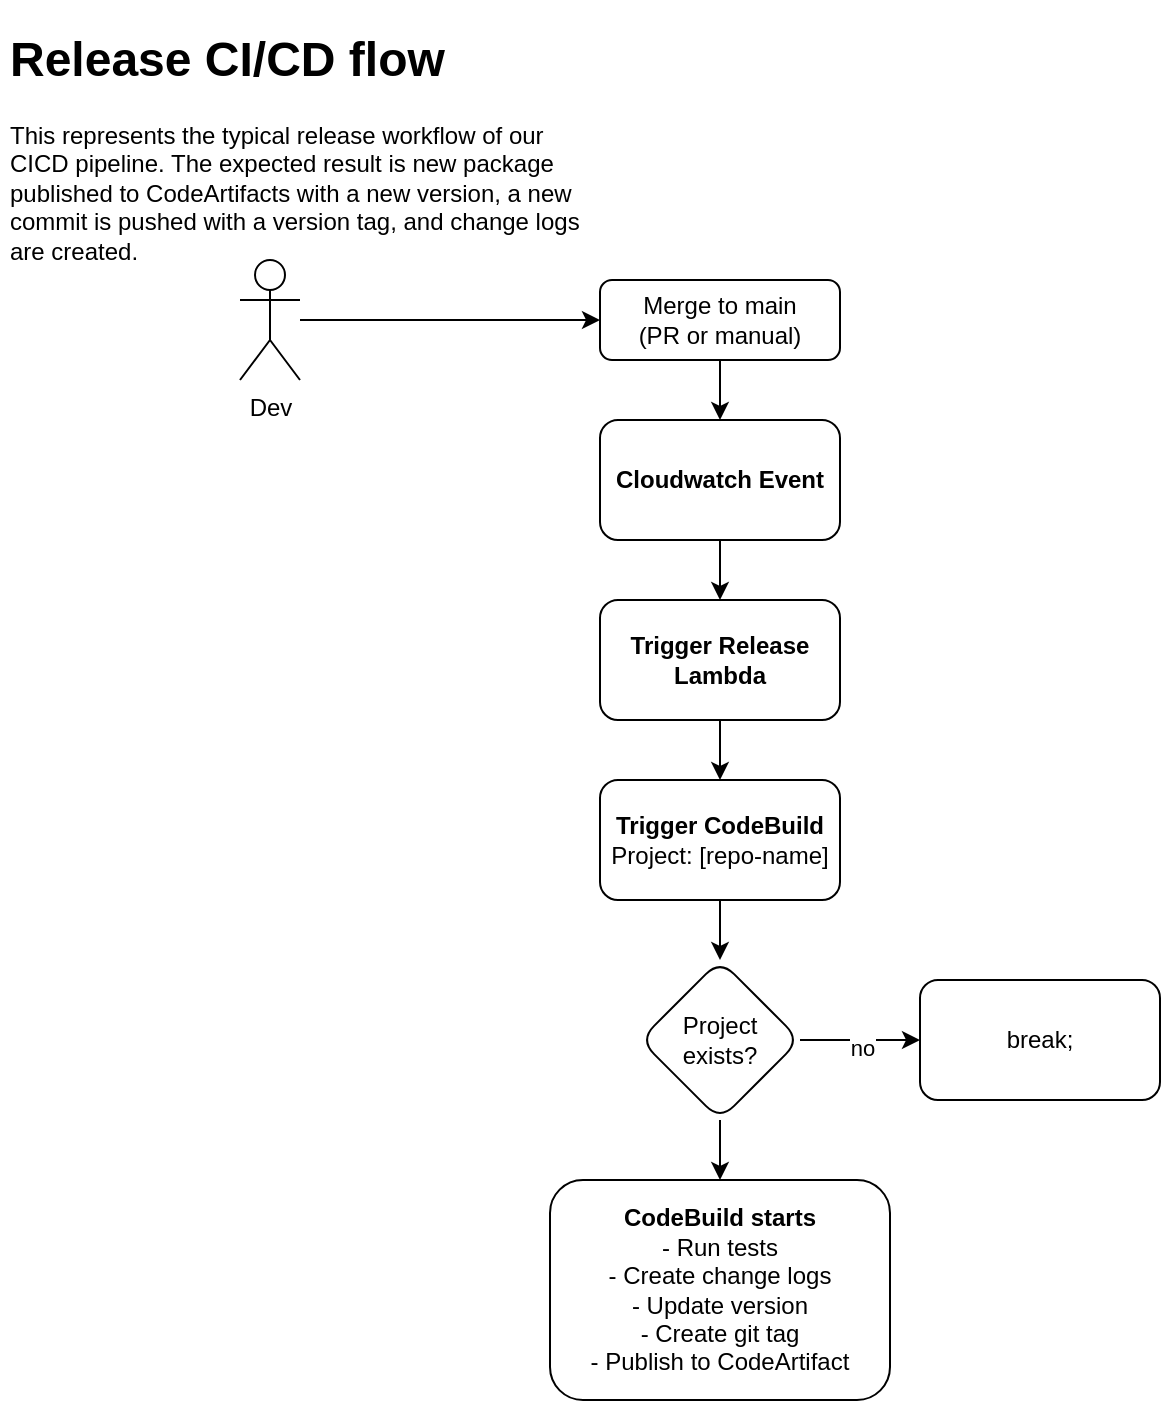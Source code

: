 <mxfile version="18.0.6" type="github"><diagram id="C5RBs43oDa-KdzZeNtuy" name="Page-1"><mxGraphModel dx="1298" dy="809" grid="1" gridSize="10" guides="1" tooltips="1" connect="1" arrows="1" fold="1" page="1" pageScale="1" pageWidth="827" pageHeight="1169" math="0" shadow="0"><root><mxCell id="WIyWlLk6GJQsqaUBKTNV-0"/><mxCell id="WIyWlLk6GJQsqaUBKTNV-1" parent="WIyWlLk6GJQsqaUBKTNV-0"/><mxCell id="Vd_FxmhjquG92QYE4r-P-1" value="" style="edgeStyle=orthogonalEdgeStyle;rounded=0;orthogonalLoop=1;jettySize=auto;html=1;" edge="1" parent="WIyWlLk6GJQsqaUBKTNV-1" source="WIyWlLk6GJQsqaUBKTNV-3" target="Vd_FxmhjquG92QYE4r-P-0"><mxGeometry relative="1" as="geometry"/></mxCell><mxCell id="WIyWlLk6GJQsqaUBKTNV-3" value="Merge to main&lt;br&gt;(PR or manual)" style="rounded=1;whiteSpace=wrap;html=1;fontSize=12;glass=0;strokeWidth=1;shadow=0;" parent="WIyWlLk6GJQsqaUBKTNV-1" vertex="1"><mxGeometry x="330" y="170" width="120" height="40" as="geometry"/></mxCell><mxCell id="gbBIaDpt01IF618b4kbE-1" style="edgeStyle=orthogonalEdgeStyle;rounded=0;orthogonalLoop=1;jettySize=auto;html=1;entryX=0;entryY=0.5;entryDx=0;entryDy=0;" parent="WIyWlLk6GJQsqaUBKTNV-1" source="gbBIaDpt01IF618b4kbE-0" target="WIyWlLk6GJQsqaUBKTNV-3" edge="1"><mxGeometry relative="1" as="geometry"/></mxCell><mxCell id="gbBIaDpt01IF618b4kbE-0" value="Dev" style="shape=umlActor;verticalLabelPosition=bottom;verticalAlign=top;html=1;outlineConnect=0;" parent="WIyWlLk6GJQsqaUBKTNV-1" vertex="1"><mxGeometry x="150" y="160" width="30" height="60" as="geometry"/></mxCell><mxCell id="gbBIaDpt01IF618b4kbE-16" value="&lt;h1&gt;Release CI/CD flow&lt;/h1&gt;&lt;p&gt;This represents the typical release workflow of our CICD pipeline. The expected result is new package published to CodeArtifacts with a new version, a new commit is pushed with a version tag, and change logs are created.&amp;nbsp;&lt;/p&gt;&lt;p&gt;&lt;br&gt;&lt;/p&gt;" style="text;html=1;strokeColor=none;fillColor=none;spacing=5;spacingTop=-20;whiteSpace=wrap;overflow=hidden;rounded=0;" parent="WIyWlLk6GJQsqaUBKTNV-1" vertex="1"><mxGeometry x="30" y="40" width="300" height="130" as="geometry"/></mxCell><mxCell id="Vd_FxmhjquG92QYE4r-P-3" value="" style="edgeStyle=orthogonalEdgeStyle;rounded=0;orthogonalLoop=1;jettySize=auto;html=1;" edge="1" parent="WIyWlLk6GJQsqaUBKTNV-1" source="Vd_FxmhjquG92QYE4r-P-0" target="Vd_FxmhjquG92QYE4r-P-2"><mxGeometry relative="1" as="geometry"/></mxCell><mxCell id="Vd_FxmhjquG92QYE4r-P-0" value="Cloudwatch Event" style="whiteSpace=wrap;html=1;rounded=1;glass=0;strokeWidth=1;shadow=0;fontStyle=1" vertex="1" parent="WIyWlLk6GJQsqaUBKTNV-1"><mxGeometry x="330" y="240" width="120" height="60" as="geometry"/></mxCell><mxCell id="Vd_FxmhjquG92QYE4r-P-5" value="" style="edgeStyle=orthogonalEdgeStyle;rounded=0;orthogonalLoop=1;jettySize=auto;html=1;" edge="1" parent="WIyWlLk6GJQsqaUBKTNV-1" source="Vd_FxmhjquG92QYE4r-P-2" target="Vd_FxmhjquG92QYE4r-P-4"><mxGeometry relative="1" as="geometry"/></mxCell><mxCell id="Vd_FxmhjquG92QYE4r-P-2" value="&lt;b&gt;Trigger Release Lambda&lt;/b&gt;" style="whiteSpace=wrap;html=1;rounded=1;glass=0;strokeWidth=1;shadow=0;" vertex="1" parent="WIyWlLk6GJQsqaUBKTNV-1"><mxGeometry x="330" y="330" width="120" height="60" as="geometry"/></mxCell><mxCell id="Vd_FxmhjquG92QYE4r-P-7" value="" style="edgeStyle=orthogonalEdgeStyle;rounded=0;orthogonalLoop=1;jettySize=auto;html=1;" edge="1" parent="WIyWlLk6GJQsqaUBKTNV-1" source="Vd_FxmhjquG92QYE4r-P-4" target="Vd_FxmhjquG92QYE4r-P-6"><mxGeometry relative="1" as="geometry"/></mxCell><mxCell id="Vd_FxmhjquG92QYE4r-P-4" value="&lt;b&gt;Trigger CodeBuild&lt;/b&gt; Project: [repo-name]" style="whiteSpace=wrap;html=1;rounded=1;glass=0;strokeWidth=1;shadow=0;" vertex="1" parent="WIyWlLk6GJQsqaUBKTNV-1"><mxGeometry x="330" y="420" width="120" height="60" as="geometry"/></mxCell><mxCell id="Vd_FxmhjquG92QYE4r-P-9" value="" style="edgeStyle=orthogonalEdgeStyle;rounded=0;orthogonalLoop=1;jettySize=auto;html=1;" edge="1" parent="WIyWlLk6GJQsqaUBKTNV-1" source="Vd_FxmhjquG92QYE4r-P-6" target="Vd_FxmhjquG92QYE4r-P-8"><mxGeometry relative="1" as="geometry"/></mxCell><mxCell id="Vd_FxmhjquG92QYE4r-P-10" value="no" style="edgeLabel;html=1;align=center;verticalAlign=middle;resizable=0;points=[];" vertex="1" connectable="0" parent="Vd_FxmhjquG92QYE4r-P-9"><mxGeometry x="0.033" y="-3" relative="1" as="geometry"><mxPoint y="1" as="offset"/></mxGeometry></mxCell><mxCell id="Vd_FxmhjquG92QYE4r-P-12" value="" style="edgeStyle=orthogonalEdgeStyle;rounded=0;orthogonalLoop=1;jettySize=auto;html=1;" edge="1" parent="WIyWlLk6GJQsqaUBKTNV-1" source="Vd_FxmhjquG92QYE4r-P-6" target="Vd_FxmhjquG92QYE4r-P-11"><mxGeometry relative="1" as="geometry"/></mxCell><mxCell id="Vd_FxmhjquG92QYE4r-P-6" value="Project exists?" style="rhombus;whiteSpace=wrap;html=1;rounded=1;glass=0;strokeWidth=1;shadow=0;" vertex="1" parent="WIyWlLk6GJQsqaUBKTNV-1"><mxGeometry x="350" y="510" width="80" height="80" as="geometry"/></mxCell><mxCell id="Vd_FxmhjquG92QYE4r-P-8" value="break;" style="whiteSpace=wrap;html=1;rounded=1;glass=0;strokeWidth=1;shadow=0;" vertex="1" parent="WIyWlLk6GJQsqaUBKTNV-1"><mxGeometry x="490" y="520" width="120" height="60" as="geometry"/></mxCell><mxCell id="Vd_FxmhjquG92QYE4r-P-11" value="&lt;b&gt;CodeBuild starts&lt;/b&gt;&lt;br&gt;- Run tests&lt;br&gt;- Create change logs&lt;br&gt;- Update version&lt;br&gt;- Create git tag&lt;br&gt;- Publish to CodeArtifact" style="whiteSpace=wrap;html=1;rounded=1;glass=0;strokeWidth=1;shadow=0;" vertex="1" parent="WIyWlLk6GJQsqaUBKTNV-1"><mxGeometry x="305" y="620" width="170" height="110" as="geometry"/></mxCell></root></mxGraphModel></diagram></mxfile>